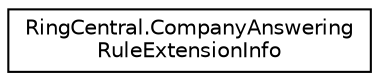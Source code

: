 digraph "Graphical Class Hierarchy"
{
 // LATEX_PDF_SIZE
  edge [fontname="Helvetica",fontsize="10",labelfontname="Helvetica",labelfontsize="10"];
  node [fontname="Helvetica",fontsize="10",shape=record];
  rankdir="LR";
  Node0 [label="RingCentral.CompanyAnswering\lRuleExtensionInfo",height=0.2,width=0.4,color="black", fillcolor="white", style="filled",URL="$classRingCentral_1_1CompanyAnsweringRuleExtensionInfo.html",tooltip=" "];
}
